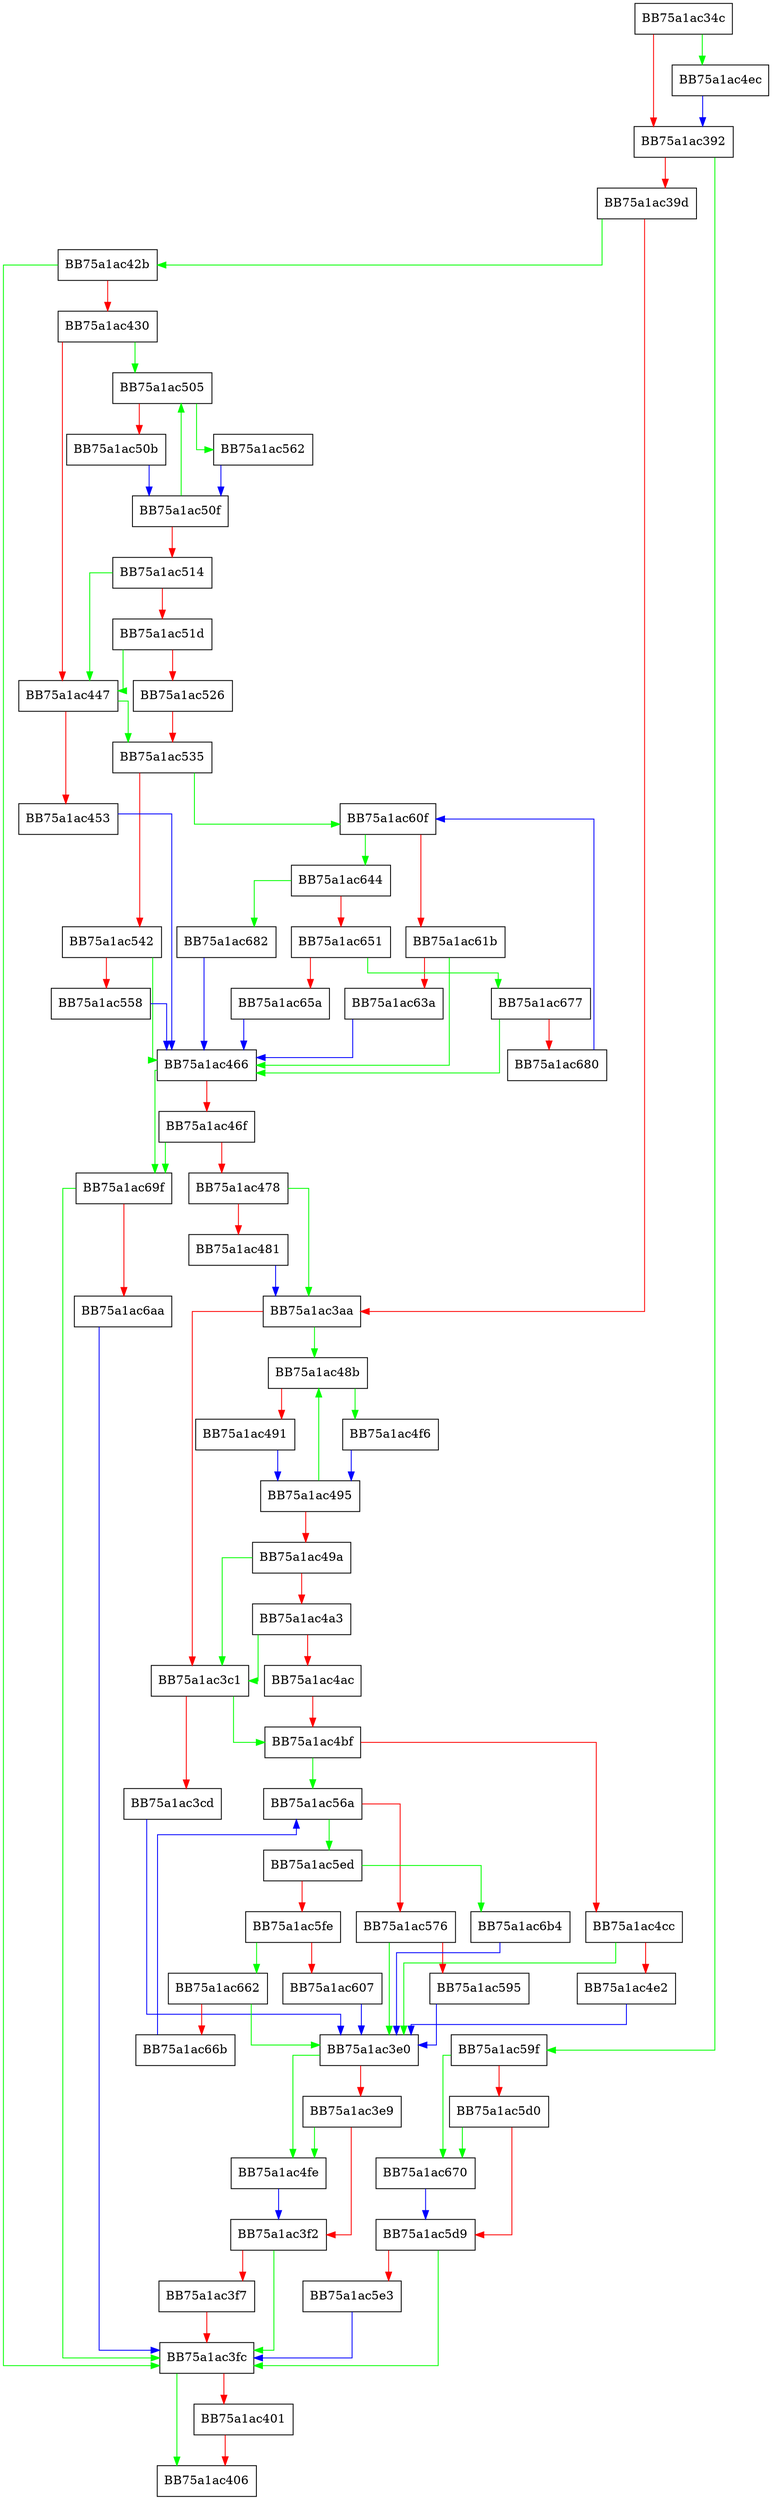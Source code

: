 digraph BreakpointEvent {
  node [shape="box"];
  graph [splines=ortho];
  BB75a1ac34c -> BB75a1ac4ec [color="green"];
  BB75a1ac34c -> BB75a1ac392 [color="red"];
  BB75a1ac392 -> BB75a1ac59f [color="green"];
  BB75a1ac392 -> BB75a1ac39d [color="red"];
  BB75a1ac39d -> BB75a1ac42b [color="green"];
  BB75a1ac39d -> BB75a1ac3aa [color="red"];
  BB75a1ac3aa -> BB75a1ac48b [color="green"];
  BB75a1ac3aa -> BB75a1ac3c1 [color="red"];
  BB75a1ac3c1 -> BB75a1ac4bf [color="green"];
  BB75a1ac3c1 -> BB75a1ac3cd [color="red"];
  BB75a1ac3cd -> BB75a1ac3e0 [color="blue"];
  BB75a1ac3e0 -> BB75a1ac4fe [color="green"];
  BB75a1ac3e0 -> BB75a1ac3e9 [color="red"];
  BB75a1ac3e9 -> BB75a1ac4fe [color="green"];
  BB75a1ac3e9 -> BB75a1ac3f2 [color="red"];
  BB75a1ac3f2 -> BB75a1ac3fc [color="green"];
  BB75a1ac3f2 -> BB75a1ac3f7 [color="red"];
  BB75a1ac3f7 -> BB75a1ac3fc [color="red"];
  BB75a1ac3fc -> BB75a1ac406 [color="green"];
  BB75a1ac3fc -> BB75a1ac401 [color="red"];
  BB75a1ac401 -> BB75a1ac406 [color="red"];
  BB75a1ac42b -> BB75a1ac3fc [color="green"];
  BB75a1ac42b -> BB75a1ac430 [color="red"];
  BB75a1ac430 -> BB75a1ac505 [color="green"];
  BB75a1ac430 -> BB75a1ac447 [color="red"];
  BB75a1ac447 -> BB75a1ac535 [color="green"];
  BB75a1ac447 -> BB75a1ac453 [color="red"];
  BB75a1ac453 -> BB75a1ac466 [color="blue"];
  BB75a1ac466 -> BB75a1ac69f [color="green"];
  BB75a1ac466 -> BB75a1ac46f [color="red"];
  BB75a1ac46f -> BB75a1ac69f [color="green"];
  BB75a1ac46f -> BB75a1ac478 [color="red"];
  BB75a1ac478 -> BB75a1ac3aa [color="green"];
  BB75a1ac478 -> BB75a1ac481 [color="red"];
  BB75a1ac481 -> BB75a1ac3aa [color="blue"];
  BB75a1ac48b -> BB75a1ac4f6 [color="green"];
  BB75a1ac48b -> BB75a1ac491 [color="red"];
  BB75a1ac491 -> BB75a1ac495 [color="blue"];
  BB75a1ac495 -> BB75a1ac48b [color="green"];
  BB75a1ac495 -> BB75a1ac49a [color="red"];
  BB75a1ac49a -> BB75a1ac3c1 [color="green"];
  BB75a1ac49a -> BB75a1ac4a3 [color="red"];
  BB75a1ac4a3 -> BB75a1ac3c1 [color="green"];
  BB75a1ac4a3 -> BB75a1ac4ac [color="red"];
  BB75a1ac4ac -> BB75a1ac4bf [color="red"];
  BB75a1ac4bf -> BB75a1ac56a [color="green"];
  BB75a1ac4bf -> BB75a1ac4cc [color="red"];
  BB75a1ac4cc -> BB75a1ac3e0 [color="green"];
  BB75a1ac4cc -> BB75a1ac4e2 [color="red"];
  BB75a1ac4e2 -> BB75a1ac3e0 [color="blue"];
  BB75a1ac4ec -> BB75a1ac392 [color="blue"];
  BB75a1ac4f6 -> BB75a1ac495 [color="blue"];
  BB75a1ac4fe -> BB75a1ac3f2 [color="blue"];
  BB75a1ac505 -> BB75a1ac562 [color="green"];
  BB75a1ac505 -> BB75a1ac50b [color="red"];
  BB75a1ac50b -> BB75a1ac50f [color="blue"];
  BB75a1ac50f -> BB75a1ac505 [color="green"];
  BB75a1ac50f -> BB75a1ac514 [color="red"];
  BB75a1ac514 -> BB75a1ac447 [color="green"];
  BB75a1ac514 -> BB75a1ac51d [color="red"];
  BB75a1ac51d -> BB75a1ac447 [color="green"];
  BB75a1ac51d -> BB75a1ac526 [color="red"];
  BB75a1ac526 -> BB75a1ac535 [color="red"];
  BB75a1ac535 -> BB75a1ac60f [color="green"];
  BB75a1ac535 -> BB75a1ac542 [color="red"];
  BB75a1ac542 -> BB75a1ac466 [color="green"];
  BB75a1ac542 -> BB75a1ac558 [color="red"];
  BB75a1ac558 -> BB75a1ac466 [color="blue"];
  BB75a1ac562 -> BB75a1ac50f [color="blue"];
  BB75a1ac56a -> BB75a1ac5ed [color="green"];
  BB75a1ac56a -> BB75a1ac576 [color="red"];
  BB75a1ac576 -> BB75a1ac3e0 [color="green"];
  BB75a1ac576 -> BB75a1ac595 [color="red"];
  BB75a1ac595 -> BB75a1ac3e0 [color="blue"];
  BB75a1ac59f -> BB75a1ac670 [color="green"];
  BB75a1ac59f -> BB75a1ac5d0 [color="red"];
  BB75a1ac5d0 -> BB75a1ac670 [color="green"];
  BB75a1ac5d0 -> BB75a1ac5d9 [color="red"];
  BB75a1ac5d9 -> BB75a1ac3fc [color="green"];
  BB75a1ac5d9 -> BB75a1ac5e3 [color="red"];
  BB75a1ac5e3 -> BB75a1ac3fc [color="blue"];
  BB75a1ac5ed -> BB75a1ac6b4 [color="green"];
  BB75a1ac5ed -> BB75a1ac5fe [color="red"];
  BB75a1ac5fe -> BB75a1ac662 [color="green"];
  BB75a1ac5fe -> BB75a1ac607 [color="red"];
  BB75a1ac607 -> BB75a1ac3e0 [color="blue"];
  BB75a1ac60f -> BB75a1ac644 [color="green"];
  BB75a1ac60f -> BB75a1ac61b [color="red"];
  BB75a1ac61b -> BB75a1ac466 [color="green"];
  BB75a1ac61b -> BB75a1ac63a [color="red"];
  BB75a1ac63a -> BB75a1ac466 [color="blue"];
  BB75a1ac644 -> BB75a1ac682 [color="green"];
  BB75a1ac644 -> BB75a1ac651 [color="red"];
  BB75a1ac651 -> BB75a1ac677 [color="green"];
  BB75a1ac651 -> BB75a1ac65a [color="red"];
  BB75a1ac65a -> BB75a1ac466 [color="blue"];
  BB75a1ac662 -> BB75a1ac3e0 [color="green"];
  BB75a1ac662 -> BB75a1ac66b [color="red"];
  BB75a1ac66b -> BB75a1ac56a [color="blue"];
  BB75a1ac670 -> BB75a1ac5d9 [color="blue"];
  BB75a1ac677 -> BB75a1ac466 [color="green"];
  BB75a1ac677 -> BB75a1ac680 [color="red"];
  BB75a1ac680 -> BB75a1ac60f [color="blue"];
  BB75a1ac682 -> BB75a1ac466 [color="blue"];
  BB75a1ac69f -> BB75a1ac3fc [color="green"];
  BB75a1ac69f -> BB75a1ac6aa [color="red"];
  BB75a1ac6aa -> BB75a1ac3fc [color="blue"];
  BB75a1ac6b4 -> BB75a1ac3e0 [color="blue"];
}